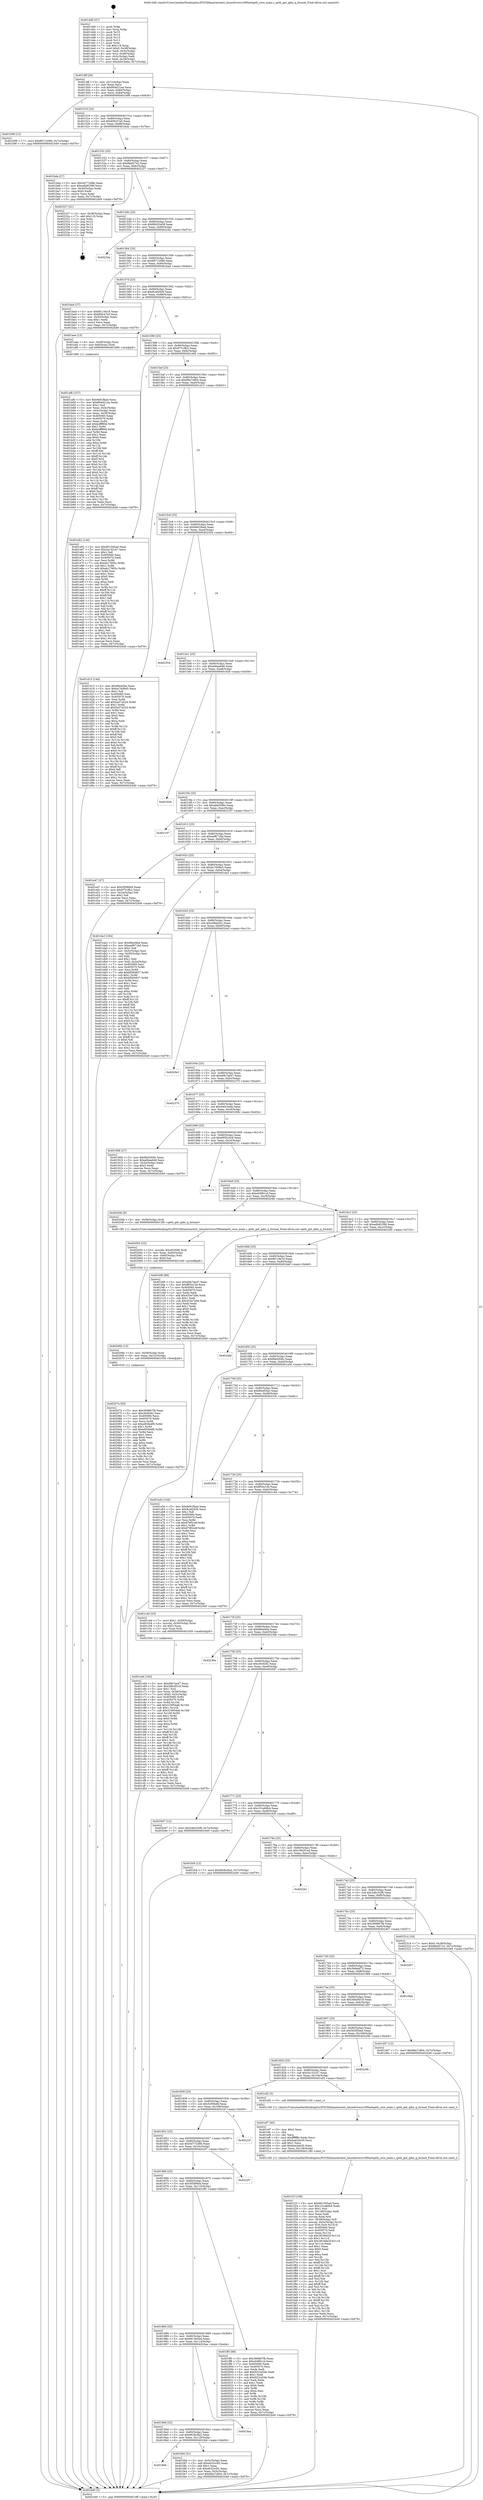 digraph "0x4014d0" {
  label = "0x4014d0 (/mnt/c/Users/mathe/Desktop/tcc/POCII/binaries/extr_linuxdriverss390netqeth_core_main.c_qeth_get_qdio_q_format_Final-ollvm.out::main(0))"
  labelloc = "t"
  node[shape=record]

  Entry [label="",width=0.3,height=0.3,shape=circle,fillcolor=black,style=filled]
  "0x4014ff" [label="{
     0x4014ff [26]\l
     | [instrs]\l
     &nbsp;&nbsp;0x4014ff \<+3\>: mov -0x7c(%rbp),%eax\l
     &nbsp;&nbsp;0x401502 \<+2\>: mov %eax,%ecx\l
     &nbsp;&nbsp;0x401504 \<+6\>: sub $0x804d21ea,%ecx\l
     &nbsp;&nbsp;0x40150a \<+3\>: mov %eax,-0x80(%rbp)\l
     &nbsp;&nbsp;0x40150d \<+6\>: mov %ecx,-0x84(%rbp)\l
     &nbsp;&nbsp;0x401513 \<+6\>: je 0000000000401b98 \<main+0x6c8\>\l
  }"]
  "0x401b98" [label="{
     0x401b98 [12]\l
     | [instrs]\l
     &nbsp;&nbsp;0x401b98 \<+7\>: movl $0x89712066,-0x7c(%rbp)\l
     &nbsp;&nbsp;0x401b9f \<+5\>: jmp 0000000000402449 \<main+0xf79\>\l
  }"]
  "0x401519" [label="{
     0x401519 [25]\l
     | [instrs]\l
     &nbsp;&nbsp;0x401519 \<+5\>: jmp 000000000040151e \<main+0x4e\>\l
     &nbsp;&nbsp;0x40151e \<+3\>: mov -0x80(%rbp),%eax\l
     &nbsp;&nbsp;0x401521 \<+5\>: sub $0x85fc47a5,%eax\l
     &nbsp;&nbsp;0x401526 \<+6\>: mov %eax,-0x88(%rbp)\l
     &nbsp;&nbsp;0x40152c \<+6\>: je 0000000000401bda \<main+0x70a\>\l
  }"]
  Exit [label="",width=0.3,height=0.3,shape=circle,fillcolor=black,style=filled,peripheries=2]
  "0x401bda" [label="{
     0x401bda [27]\l
     | [instrs]\l
     &nbsp;&nbsp;0x401bda \<+5\>: mov $0x5d772d9b,%eax\l
     &nbsp;&nbsp;0x401bdf \<+5\>: mov $0xedb82399,%ecx\l
     &nbsp;&nbsp;0x401be4 \<+3\>: mov -0x30(%rbp),%edx\l
     &nbsp;&nbsp;0x401be7 \<+3\>: cmp $0x0,%edx\l
     &nbsp;&nbsp;0x401bea \<+3\>: cmove %ecx,%eax\l
     &nbsp;&nbsp;0x401bed \<+3\>: mov %eax,-0x7c(%rbp)\l
     &nbsp;&nbsp;0x401bf0 \<+5\>: jmp 0000000000402449 \<main+0xf79\>\l
  }"]
  "0x401532" [label="{
     0x401532 [25]\l
     | [instrs]\l
     &nbsp;&nbsp;0x401532 \<+5\>: jmp 0000000000401537 \<main+0x67\>\l
     &nbsp;&nbsp;0x401537 \<+3\>: mov -0x80(%rbp),%eax\l
     &nbsp;&nbsp;0x40153a \<+5\>: sub $0x86ef27e2,%eax\l
     &nbsp;&nbsp;0x40153f \<+6\>: mov %eax,-0x8c(%rbp)\l
     &nbsp;&nbsp;0x401545 \<+6\>: je 0000000000402327 \<main+0xe57\>\l
  }"]
  "0x40207a" [label="{
     0x40207a [93]\l
     | [instrs]\l
     &nbsp;&nbsp;0x40207a \<+5\>: mov $0x369867fb,%eax\l
     &nbsp;&nbsp;0x40207f \<+5\>: mov $0xc9c9282,%esi\l
     &nbsp;&nbsp;0x402084 \<+7\>: mov 0x405060,%ecx\l
     &nbsp;&nbsp;0x40208b \<+7\>: mov 0x405070,%edx\l
     &nbsp;&nbsp;0x402092 \<+3\>: mov %ecx,%r8d\l
     &nbsp;&nbsp;0x402095 \<+7\>: sub $0xe859edf0,%r8d\l
     &nbsp;&nbsp;0x40209c \<+4\>: sub $0x1,%r8d\l
     &nbsp;&nbsp;0x4020a0 \<+7\>: add $0xe859edf0,%r8d\l
     &nbsp;&nbsp;0x4020a7 \<+4\>: imul %r8d,%ecx\l
     &nbsp;&nbsp;0x4020ab \<+3\>: and $0x1,%ecx\l
     &nbsp;&nbsp;0x4020ae \<+3\>: cmp $0x0,%ecx\l
     &nbsp;&nbsp;0x4020b1 \<+4\>: sete %r9b\l
     &nbsp;&nbsp;0x4020b5 \<+3\>: cmp $0xa,%edx\l
     &nbsp;&nbsp;0x4020b8 \<+4\>: setl %r10b\l
     &nbsp;&nbsp;0x4020bc \<+3\>: mov %r9b,%r11b\l
     &nbsp;&nbsp;0x4020bf \<+3\>: and %r10b,%r11b\l
     &nbsp;&nbsp;0x4020c2 \<+3\>: xor %r10b,%r9b\l
     &nbsp;&nbsp;0x4020c5 \<+3\>: or %r9b,%r11b\l
     &nbsp;&nbsp;0x4020c8 \<+4\>: test $0x1,%r11b\l
     &nbsp;&nbsp;0x4020cc \<+3\>: cmovne %esi,%eax\l
     &nbsp;&nbsp;0x4020cf \<+3\>: mov %eax,-0x7c(%rbp)\l
     &nbsp;&nbsp;0x4020d2 \<+5\>: jmp 0000000000402449 \<main+0xf79\>\l
  }"]
  "0x402327" [label="{
     0x402327 [21]\l
     | [instrs]\l
     &nbsp;&nbsp;0x402327 \<+3\>: mov -0x38(%rbp),%eax\l
     &nbsp;&nbsp;0x40232a \<+7\>: add $0x118,%rsp\l
     &nbsp;&nbsp;0x402331 \<+1\>: pop %rbx\l
     &nbsp;&nbsp;0x402332 \<+2\>: pop %r12\l
     &nbsp;&nbsp;0x402334 \<+2\>: pop %r13\l
     &nbsp;&nbsp;0x402336 \<+2\>: pop %r14\l
     &nbsp;&nbsp;0x402338 \<+2\>: pop %r15\l
     &nbsp;&nbsp;0x40233a \<+1\>: pop %rbp\l
     &nbsp;&nbsp;0x40233b \<+1\>: ret\l
  }"]
  "0x40154b" [label="{
     0x40154b [25]\l
     | [instrs]\l
     &nbsp;&nbsp;0x40154b \<+5\>: jmp 0000000000401550 \<main+0x80\>\l
     &nbsp;&nbsp;0x401550 \<+3\>: mov -0x80(%rbp),%eax\l
     &nbsp;&nbsp;0x401553 \<+5\>: sub $0x88452e08,%eax\l
     &nbsp;&nbsp;0x401558 \<+6\>: mov %eax,-0x90(%rbp)\l
     &nbsp;&nbsp;0x40155e \<+6\>: je 000000000040224a \<main+0xd7a\>\l
  }"]
  "0x40206b" [label="{
     0x40206b [15]\l
     | [instrs]\l
     &nbsp;&nbsp;0x40206b \<+4\>: mov -0x58(%rbp),%rdi\l
     &nbsp;&nbsp;0x40206f \<+6\>: mov %eax,-0x12c(%rbp)\l
     &nbsp;&nbsp;0x402075 \<+5\>: call 0000000000401030 \<free@plt\>\l
     | [calls]\l
     &nbsp;&nbsp;0x401030 \{1\} (unknown)\l
  }"]
  "0x40224a" [label="{
     0x40224a\l
  }", style=dashed]
  "0x401564" [label="{
     0x401564 [25]\l
     | [instrs]\l
     &nbsp;&nbsp;0x401564 \<+5\>: jmp 0000000000401569 \<main+0x99\>\l
     &nbsp;&nbsp;0x401569 \<+3\>: mov -0x80(%rbp),%eax\l
     &nbsp;&nbsp;0x40156c \<+5\>: sub $0x89712066,%eax\l
     &nbsp;&nbsp;0x401571 \<+6\>: mov %eax,-0x94(%rbp)\l
     &nbsp;&nbsp;0x401577 \<+6\>: je 0000000000401ba4 \<main+0x6d4\>\l
  }"]
  "0x402054" [label="{
     0x402054 [23]\l
     | [instrs]\l
     &nbsp;&nbsp;0x402054 \<+10\>: movabs $0x4030d6,%rdi\l
     &nbsp;&nbsp;0x40205e \<+3\>: mov %eax,-0x60(%rbp)\l
     &nbsp;&nbsp;0x402061 \<+3\>: mov -0x60(%rbp),%esi\l
     &nbsp;&nbsp;0x402064 \<+2\>: mov $0x0,%al\l
     &nbsp;&nbsp;0x402066 \<+5\>: call 0000000000401040 \<printf@plt\>\l
     | [calls]\l
     &nbsp;&nbsp;0x401040 \{1\} (unknown)\l
  }"]
  "0x401ba4" [label="{
     0x401ba4 [27]\l
     | [instrs]\l
     &nbsp;&nbsp;0x401ba4 \<+5\>: mov $0xf6119e16,%eax\l
     &nbsp;&nbsp;0x401ba9 \<+5\>: mov $0x85fc47a5,%ecx\l
     &nbsp;&nbsp;0x401bae \<+3\>: mov -0x30(%rbp),%edx\l
     &nbsp;&nbsp;0x401bb1 \<+3\>: cmp $0x1,%edx\l
     &nbsp;&nbsp;0x401bb4 \<+3\>: cmovl %ecx,%eax\l
     &nbsp;&nbsp;0x401bb7 \<+3\>: mov %eax,-0x7c(%rbp)\l
     &nbsp;&nbsp;0x401bba \<+5\>: jmp 0000000000402449 \<main+0xf79\>\l
  }"]
  "0x40157d" [label="{
     0x40157d [25]\l
     | [instrs]\l
     &nbsp;&nbsp;0x40157d \<+5\>: jmp 0000000000401582 \<main+0xb2\>\l
     &nbsp;&nbsp;0x401582 \<+3\>: mov -0x80(%rbp),%eax\l
     &nbsp;&nbsp;0x401585 \<+5\>: sub $0x8caf2926,%eax\l
     &nbsp;&nbsp;0x40158a \<+6\>: mov %eax,-0x98(%rbp)\l
     &nbsp;&nbsp;0x401590 \<+6\>: je 0000000000401aee \<main+0x61e\>\l
  }"]
  "0x4018b6" [label="{
     0x4018b6\l
  }", style=dashed]
  "0x401aee" [label="{
     0x401aee [13]\l
     | [instrs]\l
     &nbsp;&nbsp;0x401aee \<+4\>: mov -0x48(%rbp),%rax\l
     &nbsp;&nbsp;0x401af2 \<+4\>: mov 0x8(%rax),%rdi\l
     &nbsp;&nbsp;0x401af6 \<+5\>: call 0000000000401060 \<atoi@plt\>\l
     | [calls]\l
     &nbsp;&nbsp;0x401060 \{1\} (unknown)\l
  }"]
  "0x401596" [label="{
     0x401596 [25]\l
     | [instrs]\l
     &nbsp;&nbsp;0x401596 \<+5\>: jmp 000000000040159b \<main+0xcb\>\l
     &nbsp;&nbsp;0x40159b \<+3\>: mov -0x80(%rbp),%eax\l
     &nbsp;&nbsp;0x40159e \<+5\>: sub $0x9751ffc2,%eax\l
     &nbsp;&nbsp;0x4015a3 \<+6\>: mov %eax,-0x9c(%rbp)\l
     &nbsp;&nbsp;0x4015a9 \<+6\>: je 0000000000401e62 \<main+0x992\>\l
  }"]
  "0x401fd4" [label="{
     0x401fd4 [31]\l
     | [instrs]\l
     &nbsp;&nbsp;0x401fd4 \<+3\>: mov -0x5c(%rbp),%eax\l
     &nbsp;&nbsp;0x401fd7 \<+5\>: add $0xe632cc92,%eax\l
     &nbsp;&nbsp;0x401fdc \<+3\>: add $0x1,%eax\l
     &nbsp;&nbsp;0x401fdf \<+5\>: sub $0xe632cc92,%eax\l
     &nbsp;&nbsp;0x401fe4 \<+3\>: mov %eax,-0x5c(%rbp)\l
     &nbsp;&nbsp;0x401fe7 \<+7\>: movl $0x98a7c804,-0x7c(%rbp)\l
     &nbsp;&nbsp;0x401fee \<+5\>: jmp 0000000000402449 \<main+0xf79\>\l
  }"]
  "0x401e62" [label="{
     0x401e62 [144]\l
     | [instrs]\l
     &nbsp;&nbsp;0x401e62 \<+5\>: mov $0x6615b5ad,%eax\l
     &nbsp;&nbsp;0x401e67 \<+5\>: mov $0x5a152c47,%ecx\l
     &nbsp;&nbsp;0x401e6c \<+2\>: mov $0x1,%dl\l
     &nbsp;&nbsp;0x401e6e \<+7\>: mov 0x405060,%esi\l
     &nbsp;&nbsp;0x401e75 \<+7\>: mov 0x405070,%edi\l
     &nbsp;&nbsp;0x401e7c \<+3\>: mov %esi,%r8d\l
     &nbsp;&nbsp;0x401e7f \<+7\>: sub $0xeb17805c,%r8d\l
     &nbsp;&nbsp;0x401e86 \<+4\>: sub $0x1,%r8d\l
     &nbsp;&nbsp;0x401e8a \<+7\>: add $0xeb17805c,%r8d\l
     &nbsp;&nbsp;0x401e91 \<+4\>: imul %r8d,%esi\l
     &nbsp;&nbsp;0x401e95 \<+3\>: and $0x1,%esi\l
     &nbsp;&nbsp;0x401e98 \<+3\>: cmp $0x0,%esi\l
     &nbsp;&nbsp;0x401e9b \<+4\>: sete %r9b\l
     &nbsp;&nbsp;0x401e9f \<+3\>: cmp $0xa,%edi\l
     &nbsp;&nbsp;0x401ea2 \<+4\>: setl %r10b\l
     &nbsp;&nbsp;0x401ea6 \<+3\>: mov %r9b,%r11b\l
     &nbsp;&nbsp;0x401ea9 \<+4\>: xor $0xff,%r11b\l
     &nbsp;&nbsp;0x401ead \<+3\>: mov %r10b,%bl\l
     &nbsp;&nbsp;0x401eb0 \<+3\>: xor $0xff,%bl\l
     &nbsp;&nbsp;0x401eb3 \<+3\>: xor $0x1,%dl\l
     &nbsp;&nbsp;0x401eb6 \<+3\>: mov %r11b,%r14b\l
     &nbsp;&nbsp;0x401eb9 \<+4\>: and $0xff,%r14b\l
     &nbsp;&nbsp;0x401ebd \<+3\>: and %dl,%r9b\l
     &nbsp;&nbsp;0x401ec0 \<+3\>: mov %bl,%r15b\l
     &nbsp;&nbsp;0x401ec3 \<+4\>: and $0xff,%r15b\l
     &nbsp;&nbsp;0x401ec7 \<+3\>: and %dl,%r10b\l
     &nbsp;&nbsp;0x401eca \<+3\>: or %r9b,%r14b\l
     &nbsp;&nbsp;0x401ecd \<+3\>: or %r10b,%r15b\l
     &nbsp;&nbsp;0x401ed0 \<+3\>: xor %r15b,%r14b\l
     &nbsp;&nbsp;0x401ed3 \<+3\>: or %bl,%r11b\l
     &nbsp;&nbsp;0x401ed6 \<+4\>: xor $0xff,%r11b\l
     &nbsp;&nbsp;0x401eda \<+3\>: or $0x1,%dl\l
     &nbsp;&nbsp;0x401edd \<+3\>: and %dl,%r11b\l
     &nbsp;&nbsp;0x401ee0 \<+3\>: or %r11b,%r14b\l
     &nbsp;&nbsp;0x401ee3 \<+4\>: test $0x1,%r14b\l
     &nbsp;&nbsp;0x401ee7 \<+3\>: cmovne %ecx,%eax\l
     &nbsp;&nbsp;0x401eea \<+3\>: mov %eax,-0x7c(%rbp)\l
     &nbsp;&nbsp;0x401eed \<+5\>: jmp 0000000000402449 \<main+0xf79\>\l
  }"]
  "0x4015af" [label="{
     0x4015af [25]\l
     | [instrs]\l
     &nbsp;&nbsp;0x4015af \<+5\>: jmp 00000000004015b4 \<main+0xe4\>\l
     &nbsp;&nbsp;0x4015b4 \<+3\>: mov -0x80(%rbp),%eax\l
     &nbsp;&nbsp;0x4015b7 \<+5\>: sub $0x98a7c804,%eax\l
     &nbsp;&nbsp;0x4015bc \<+6\>: mov %eax,-0xa0(%rbp)\l
     &nbsp;&nbsp;0x4015c2 \<+6\>: je 0000000000401d13 \<main+0x843\>\l
  }"]
  "0x40189d" [label="{
     0x40189d [25]\l
     | [instrs]\l
     &nbsp;&nbsp;0x40189d \<+5\>: jmp 00000000004018a2 \<main+0x3d2\>\l
     &nbsp;&nbsp;0x4018a2 \<+3\>: mov -0x80(%rbp),%eax\l
     &nbsp;&nbsp;0x4018a5 \<+5\>: sub $0x663bc8a2,%eax\l
     &nbsp;&nbsp;0x4018aa \<+6\>: mov %eax,-0x118(%rbp)\l
     &nbsp;&nbsp;0x4018b0 \<+6\>: je 0000000000401fd4 \<main+0xb04\>\l
  }"]
  "0x401d13" [label="{
     0x401d13 [144]\l
     | [instrs]\l
     &nbsp;&nbsp;0x401d13 \<+5\>: mov $0x96ed4ba,%eax\l
     &nbsp;&nbsp;0x401d18 \<+5\>: mov $0xbc7608e5,%ecx\l
     &nbsp;&nbsp;0x401d1d \<+2\>: mov $0x1,%dl\l
     &nbsp;&nbsp;0x401d1f \<+7\>: mov 0x405060,%esi\l
     &nbsp;&nbsp;0x401d26 \<+7\>: mov 0x405070,%edi\l
     &nbsp;&nbsp;0x401d2d \<+3\>: mov %esi,%r8d\l
     &nbsp;&nbsp;0x401d30 \<+7\>: add $0x5a57a524,%r8d\l
     &nbsp;&nbsp;0x401d37 \<+4\>: sub $0x1,%r8d\l
     &nbsp;&nbsp;0x401d3b \<+7\>: sub $0x5a57a524,%r8d\l
     &nbsp;&nbsp;0x401d42 \<+4\>: imul %r8d,%esi\l
     &nbsp;&nbsp;0x401d46 \<+3\>: and $0x1,%esi\l
     &nbsp;&nbsp;0x401d49 \<+3\>: cmp $0x0,%esi\l
     &nbsp;&nbsp;0x401d4c \<+4\>: sete %r9b\l
     &nbsp;&nbsp;0x401d50 \<+3\>: cmp $0xa,%edi\l
     &nbsp;&nbsp;0x401d53 \<+4\>: setl %r10b\l
     &nbsp;&nbsp;0x401d57 \<+3\>: mov %r9b,%r11b\l
     &nbsp;&nbsp;0x401d5a \<+4\>: xor $0xff,%r11b\l
     &nbsp;&nbsp;0x401d5e \<+3\>: mov %r10b,%bl\l
     &nbsp;&nbsp;0x401d61 \<+3\>: xor $0xff,%bl\l
     &nbsp;&nbsp;0x401d64 \<+3\>: xor $0x0,%dl\l
     &nbsp;&nbsp;0x401d67 \<+3\>: mov %r11b,%r14b\l
     &nbsp;&nbsp;0x401d6a \<+4\>: and $0x0,%r14b\l
     &nbsp;&nbsp;0x401d6e \<+3\>: and %dl,%r9b\l
     &nbsp;&nbsp;0x401d71 \<+3\>: mov %bl,%r15b\l
     &nbsp;&nbsp;0x401d74 \<+4\>: and $0x0,%r15b\l
     &nbsp;&nbsp;0x401d78 \<+3\>: and %dl,%r10b\l
     &nbsp;&nbsp;0x401d7b \<+3\>: or %r9b,%r14b\l
     &nbsp;&nbsp;0x401d7e \<+3\>: or %r10b,%r15b\l
     &nbsp;&nbsp;0x401d81 \<+3\>: xor %r15b,%r14b\l
     &nbsp;&nbsp;0x401d84 \<+3\>: or %bl,%r11b\l
     &nbsp;&nbsp;0x401d87 \<+4\>: xor $0xff,%r11b\l
     &nbsp;&nbsp;0x401d8b \<+3\>: or $0x0,%dl\l
     &nbsp;&nbsp;0x401d8e \<+3\>: and %dl,%r11b\l
     &nbsp;&nbsp;0x401d91 \<+3\>: or %r11b,%r14b\l
     &nbsp;&nbsp;0x401d94 \<+4\>: test $0x1,%r14b\l
     &nbsp;&nbsp;0x401d98 \<+3\>: cmovne %ecx,%eax\l
     &nbsp;&nbsp;0x401d9b \<+3\>: mov %eax,-0x7c(%rbp)\l
     &nbsp;&nbsp;0x401d9e \<+5\>: jmp 0000000000402449 \<main+0xf79\>\l
  }"]
  "0x4015c8" [label="{
     0x4015c8 [25]\l
     | [instrs]\l
     &nbsp;&nbsp;0x4015c8 \<+5\>: jmp 00000000004015cd \<main+0xfd\>\l
     &nbsp;&nbsp;0x4015cd \<+3\>: mov -0x80(%rbp),%eax\l
     &nbsp;&nbsp;0x4015d0 \<+5\>: sub $0x9e91fbad,%eax\l
     &nbsp;&nbsp;0x4015d5 \<+6\>: mov %eax,-0xa4(%rbp)\l
     &nbsp;&nbsp;0x4015db \<+6\>: je 0000000000402354 \<main+0xe84\>\l
  }"]
  "0x4023aa" [label="{
     0x4023aa\l
  }", style=dashed]
  "0x402354" [label="{
     0x402354\l
  }", style=dashed]
  "0x4015e1" [label="{
     0x4015e1 [25]\l
     | [instrs]\l
     &nbsp;&nbsp;0x4015e1 \<+5\>: jmp 00000000004015e6 \<main+0x116\>\l
     &nbsp;&nbsp;0x4015e6 \<+3\>: mov -0x80(%rbp),%eax\l
     &nbsp;&nbsp;0x4015e9 \<+5\>: sub $0xa06aa646,%eax\l
     &nbsp;&nbsp;0x4015ee \<+6\>: mov %eax,-0xa8(%rbp)\l
     &nbsp;&nbsp;0x4015f4 \<+6\>: je 0000000000401926 \<main+0x456\>\l
  }"]
  "0x401884" [label="{
     0x401884 [25]\l
     | [instrs]\l
     &nbsp;&nbsp;0x401884 \<+5\>: jmp 0000000000401889 \<main+0x3b9\>\l
     &nbsp;&nbsp;0x401889 \<+3\>: mov -0x80(%rbp),%eax\l
     &nbsp;&nbsp;0x40188c \<+5\>: sub $0x6615b5ad,%eax\l
     &nbsp;&nbsp;0x401891 \<+6\>: mov %eax,-0x114(%rbp)\l
     &nbsp;&nbsp;0x401897 \<+6\>: je 00000000004023aa \<main+0xeda\>\l
  }"]
  "0x401926" [label="{
     0x401926\l
  }", style=dashed]
  "0x4015fa" [label="{
     0x4015fa [25]\l
     | [instrs]\l
     &nbsp;&nbsp;0x4015fa \<+5\>: jmp 00000000004015ff \<main+0x12f\>\l
     &nbsp;&nbsp;0x4015ff \<+3\>: mov -0x80(%rbp),%eax\l
     &nbsp;&nbsp;0x401602 \<+5\>: sub $0xabb55fbe,%eax\l
     &nbsp;&nbsp;0x401607 \<+6\>: mov %eax,-0xac(%rbp)\l
     &nbsp;&nbsp;0x40160d \<+6\>: je 0000000000402197 \<main+0xcc7\>\l
  }"]
  "0x401ff3" [label="{
     0x401ff3 [88]\l
     | [instrs]\l
     &nbsp;&nbsp;0x401ff3 \<+5\>: mov $0x369867fb,%eax\l
     &nbsp;&nbsp;0x401ff8 \<+5\>: mov $0xe04f81cd,%ecx\l
     &nbsp;&nbsp;0x401ffd \<+7\>: mov 0x405060,%edx\l
     &nbsp;&nbsp;0x402004 \<+7\>: mov 0x405070,%esi\l
     &nbsp;&nbsp;0x40200b \<+2\>: mov %edx,%edi\l
     &nbsp;&nbsp;0x40200d \<+6\>: add $0x9222a54b,%edi\l
     &nbsp;&nbsp;0x402013 \<+3\>: sub $0x1,%edi\l
     &nbsp;&nbsp;0x402016 \<+6\>: sub $0x9222a54b,%edi\l
     &nbsp;&nbsp;0x40201c \<+3\>: imul %edi,%edx\l
     &nbsp;&nbsp;0x40201f \<+3\>: and $0x1,%edx\l
     &nbsp;&nbsp;0x402022 \<+3\>: cmp $0x0,%edx\l
     &nbsp;&nbsp;0x402025 \<+4\>: sete %r8b\l
     &nbsp;&nbsp;0x402029 \<+3\>: cmp $0xa,%esi\l
     &nbsp;&nbsp;0x40202c \<+4\>: setl %r9b\l
     &nbsp;&nbsp;0x402030 \<+3\>: mov %r8b,%r10b\l
     &nbsp;&nbsp;0x402033 \<+3\>: and %r9b,%r10b\l
     &nbsp;&nbsp;0x402036 \<+3\>: xor %r9b,%r8b\l
     &nbsp;&nbsp;0x402039 \<+3\>: or %r8b,%r10b\l
     &nbsp;&nbsp;0x40203c \<+4\>: test $0x1,%r10b\l
     &nbsp;&nbsp;0x402040 \<+3\>: cmovne %ecx,%eax\l
     &nbsp;&nbsp;0x402043 \<+3\>: mov %eax,-0x7c(%rbp)\l
     &nbsp;&nbsp;0x402046 \<+5\>: jmp 0000000000402449 \<main+0xf79\>\l
  }"]
  "0x402197" [label="{
     0x402197\l
  }", style=dashed]
  "0x401613" [label="{
     0x401613 [25]\l
     | [instrs]\l
     &nbsp;&nbsp;0x401613 \<+5\>: jmp 0000000000401618 \<main+0x148\>\l
     &nbsp;&nbsp;0x401618 \<+3\>: mov -0x80(%rbp),%eax\l
     &nbsp;&nbsp;0x40161b \<+5\>: sub $0xaef871bd,%eax\l
     &nbsp;&nbsp;0x401620 \<+6\>: mov %eax,-0xb0(%rbp)\l
     &nbsp;&nbsp;0x401626 \<+6\>: je 0000000000401e47 \<main+0x977\>\l
  }"]
  "0x40186b" [label="{
     0x40186b [25]\l
     | [instrs]\l
     &nbsp;&nbsp;0x40186b \<+5\>: jmp 0000000000401870 \<main+0x3a0\>\l
     &nbsp;&nbsp;0x401870 \<+3\>: mov -0x80(%rbp),%eax\l
     &nbsp;&nbsp;0x401873 \<+5\>: sub $0x5f5f99d4,%eax\l
     &nbsp;&nbsp;0x401878 \<+6\>: mov %eax,-0x110(%rbp)\l
     &nbsp;&nbsp;0x40187e \<+6\>: je 0000000000401ff3 \<main+0xb23\>\l
  }"]
  "0x401e47" [label="{
     0x401e47 [27]\l
     | [instrs]\l
     &nbsp;&nbsp;0x401e47 \<+5\>: mov $0x5f5f99d4,%eax\l
     &nbsp;&nbsp;0x401e4c \<+5\>: mov $0x9751ffc2,%ecx\l
     &nbsp;&nbsp;0x401e51 \<+3\>: mov -0x2a(%rbp),%dl\l
     &nbsp;&nbsp;0x401e54 \<+3\>: test $0x1,%dl\l
     &nbsp;&nbsp;0x401e57 \<+3\>: cmovne %ecx,%eax\l
     &nbsp;&nbsp;0x401e5a \<+3\>: mov %eax,-0x7c(%rbp)\l
     &nbsp;&nbsp;0x401e5d \<+5\>: jmp 0000000000402449 \<main+0xf79\>\l
  }"]
  "0x40162c" [label="{
     0x40162c [25]\l
     | [instrs]\l
     &nbsp;&nbsp;0x40162c \<+5\>: jmp 0000000000401631 \<main+0x161\>\l
     &nbsp;&nbsp;0x401631 \<+3\>: mov -0x80(%rbp),%eax\l
     &nbsp;&nbsp;0x401634 \<+5\>: sub $0xbc7608e5,%eax\l
     &nbsp;&nbsp;0x401639 \<+6\>: mov %eax,-0xb4(%rbp)\l
     &nbsp;&nbsp;0x40163f \<+6\>: je 0000000000401da3 \<main+0x8d3\>\l
  }"]
  "0x4022f7" [label="{
     0x4022f7\l
  }", style=dashed]
  "0x401da3" [label="{
     0x401da3 [164]\l
     | [instrs]\l
     &nbsp;&nbsp;0x401da3 \<+5\>: mov $0x96ed4ba,%eax\l
     &nbsp;&nbsp;0x401da8 \<+5\>: mov $0xaef871bd,%ecx\l
     &nbsp;&nbsp;0x401dad \<+2\>: mov $0x1,%dl\l
     &nbsp;&nbsp;0x401daf \<+3\>: mov -0x5c(%rbp),%esi\l
     &nbsp;&nbsp;0x401db2 \<+3\>: cmp -0x50(%rbp),%esi\l
     &nbsp;&nbsp;0x401db5 \<+4\>: setl %dil\l
     &nbsp;&nbsp;0x401db9 \<+4\>: and $0x1,%dil\l
     &nbsp;&nbsp;0x401dbd \<+4\>: mov %dil,-0x2a(%rbp)\l
     &nbsp;&nbsp;0x401dc1 \<+7\>: mov 0x405060,%esi\l
     &nbsp;&nbsp;0x401dc8 \<+8\>: mov 0x405070,%r8d\l
     &nbsp;&nbsp;0x401dd0 \<+3\>: mov %esi,%r9d\l
     &nbsp;&nbsp;0x401dd3 \<+7\>: add $0xbf564837,%r9d\l
     &nbsp;&nbsp;0x401dda \<+4\>: sub $0x1,%r9d\l
     &nbsp;&nbsp;0x401dde \<+7\>: sub $0xbf564837,%r9d\l
     &nbsp;&nbsp;0x401de5 \<+4\>: imul %r9d,%esi\l
     &nbsp;&nbsp;0x401de9 \<+3\>: and $0x1,%esi\l
     &nbsp;&nbsp;0x401dec \<+3\>: cmp $0x0,%esi\l
     &nbsp;&nbsp;0x401def \<+4\>: sete %dil\l
     &nbsp;&nbsp;0x401df3 \<+4\>: cmp $0xa,%r8d\l
     &nbsp;&nbsp;0x401df7 \<+4\>: setl %r10b\l
     &nbsp;&nbsp;0x401dfb \<+3\>: mov %dil,%r11b\l
     &nbsp;&nbsp;0x401dfe \<+4\>: xor $0xff,%r11b\l
     &nbsp;&nbsp;0x401e02 \<+3\>: mov %r10b,%bl\l
     &nbsp;&nbsp;0x401e05 \<+3\>: xor $0xff,%bl\l
     &nbsp;&nbsp;0x401e08 \<+3\>: xor $0x0,%dl\l
     &nbsp;&nbsp;0x401e0b \<+3\>: mov %r11b,%r14b\l
     &nbsp;&nbsp;0x401e0e \<+4\>: and $0x0,%r14b\l
     &nbsp;&nbsp;0x401e12 \<+3\>: and %dl,%dil\l
     &nbsp;&nbsp;0x401e15 \<+3\>: mov %bl,%r15b\l
     &nbsp;&nbsp;0x401e18 \<+4\>: and $0x0,%r15b\l
     &nbsp;&nbsp;0x401e1c \<+3\>: and %dl,%r10b\l
     &nbsp;&nbsp;0x401e1f \<+3\>: or %dil,%r14b\l
     &nbsp;&nbsp;0x401e22 \<+3\>: or %r10b,%r15b\l
     &nbsp;&nbsp;0x401e25 \<+3\>: xor %r15b,%r14b\l
     &nbsp;&nbsp;0x401e28 \<+3\>: or %bl,%r11b\l
     &nbsp;&nbsp;0x401e2b \<+4\>: xor $0xff,%r11b\l
     &nbsp;&nbsp;0x401e2f \<+3\>: or $0x0,%dl\l
     &nbsp;&nbsp;0x401e32 \<+3\>: and %dl,%r11b\l
     &nbsp;&nbsp;0x401e35 \<+3\>: or %r11b,%r14b\l
     &nbsp;&nbsp;0x401e38 \<+4\>: test $0x1,%r14b\l
     &nbsp;&nbsp;0x401e3c \<+3\>: cmovne %ecx,%eax\l
     &nbsp;&nbsp;0x401e3f \<+3\>: mov %eax,-0x7c(%rbp)\l
     &nbsp;&nbsp;0x401e42 \<+5\>: jmp 0000000000402449 \<main+0xf79\>\l
  }"]
  "0x401645" [label="{
     0x401645 [25]\l
     | [instrs]\l
     &nbsp;&nbsp;0x401645 \<+5\>: jmp 000000000040164a \<main+0x17a\>\l
     &nbsp;&nbsp;0x40164a \<+3\>: mov -0x80(%rbp),%eax\l
     &nbsp;&nbsp;0x40164d \<+5\>: sub $0xc08ee5cc,%eax\l
     &nbsp;&nbsp;0x401652 \<+6\>: mov %eax,-0xb8(%rbp)\l
     &nbsp;&nbsp;0x401658 \<+6\>: je 00000000004020e3 \<main+0xc13\>\l
  }"]
  "0x401852" [label="{
     0x401852 [25]\l
     | [instrs]\l
     &nbsp;&nbsp;0x401852 \<+5\>: jmp 0000000000401857 \<main+0x387\>\l
     &nbsp;&nbsp;0x401857 \<+3\>: mov -0x80(%rbp),%eax\l
     &nbsp;&nbsp;0x40185a \<+5\>: sub $0x5d772d9b,%eax\l
     &nbsp;&nbsp;0x40185f \<+6\>: mov %eax,-0x10c(%rbp)\l
     &nbsp;&nbsp;0x401865 \<+6\>: je 00000000004022f7 \<main+0xe27\>\l
  }"]
  "0x4020e3" [label="{
     0x4020e3\l
  }", style=dashed]
  "0x40165e" [label="{
     0x40165e [25]\l
     | [instrs]\l
     &nbsp;&nbsp;0x40165e \<+5\>: jmp 0000000000401663 \<main+0x193\>\l
     &nbsp;&nbsp;0x401663 \<+3\>: mov -0x80(%rbp),%eax\l
     &nbsp;&nbsp;0x401666 \<+5\>: sub $0xd0b7ae47,%eax\l
     &nbsp;&nbsp;0x40166b \<+6\>: mov %eax,-0xbc(%rbp)\l
     &nbsp;&nbsp;0x401671 \<+6\>: je 0000000000402370 \<main+0xea0\>\l
  }"]
  "0x40222f" [label="{
     0x40222f\l
  }", style=dashed]
  "0x402370" [label="{
     0x402370\l
  }", style=dashed]
  "0x401677" [label="{
     0x401677 [25]\l
     | [instrs]\l
     &nbsp;&nbsp;0x401677 \<+5\>: jmp 000000000040167c \<main+0x1ac\>\l
     &nbsp;&nbsp;0x40167c \<+3\>: mov -0x80(%rbp),%eax\l
     &nbsp;&nbsp;0x40167f \<+5\>: sub $0xd40c3eda,%eax\l
     &nbsp;&nbsp;0x401684 \<+6\>: mov %eax,-0xc0(%rbp)\l
     &nbsp;&nbsp;0x40168a \<+6\>: je 000000000040190b \<main+0x43b\>\l
  }"]
  "0x401f1f" [label="{
     0x401f1f [169]\l
     | [instrs]\l
     &nbsp;&nbsp;0x401f1f \<+5\>: mov $0x6615b5ad,%ecx\l
     &nbsp;&nbsp;0x401f24 \<+5\>: mov $0x101a66b4,%edx\l
     &nbsp;&nbsp;0x401f29 \<+3\>: mov $0x1,%sil\l
     &nbsp;&nbsp;0x401f2c \<+6\>: mov -0x128(%rbp),%edi\l
     &nbsp;&nbsp;0x401f32 \<+3\>: imul %eax,%edi\l
     &nbsp;&nbsp;0x401f35 \<+3\>: movslq %edi,%r8\l
     &nbsp;&nbsp;0x401f38 \<+4\>: mov -0x58(%rbp),%r9\l
     &nbsp;&nbsp;0x401f3c \<+4\>: movslq -0x5c(%rbp),%r10\l
     &nbsp;&nbsp;0x401f40 \<+4\>: mov %r8,(%r9,%r10,8)\l
     &nbsp;&nbsp;0x401f44 \<+7\>: mov 0x405060,%eax\l
     &nbsp;&nbsp;0x401f4b \<+7\>: mov 0x405070,%edi\l
     &nbsp;&nbsp;0x401f52 \<+3\>: mov %eax,%r11d\l
     &nbsp;&nbsp;0x401f55 \<+7\>: sub $0x38166e2f,%r11d\l
     &nbsp;&nbsp;0x401f5c \<+4\>: sub $0x1,%r11d\l
     &nbsp;&nbsp;0x401f60 \<+7\>: add $0x38166e2f,%r11d\l
     &nbsp;&nbsp;0x401f67 \<+4\>: imul %r11d,%eax\l
     &nbsp;&nbsp;0x401f6b \<+3\>: and $0x1,%eax\l
     &nbsp;&nbsp;0x401f6e \<+3\>: cmp $0x0,%eax\l
     &nbsp;&nbsp;0x401f71 \<+3\>: sete %bl\l
     &nbsp;&nbsp;0x401f74 \<+3\>: cmp $0xa,%edi\l
     &nbsp;&nbsp;0x401f77 \<+4\>: setl %r14b\l
     &nbsp;&nbsp;0x401f7b \<+3\>: mov %bl,%r15b\l
     &nbsp;&nbsp;0x401f7e \<+4\>: xor $0xff,%r15b\l
     &nbsp;&nbsp;0x401f82 \<+3\>: mov %r14b,%r12b\l
     &nbsp;&nbsp;0x401f85 \<+4\>: xor $0xff,%r12b\l
     &nbsp;&nbsp;0x401f89 \<+4\>: xor $0x1,%sil\l
     &nbsp;&nbsp;0x401f8d \<+3\>: mov %r15b,%r13b\l
     &nbsp;&nbsp;0x401f90 \<+4\>: and $0xff,%r13b\l
     &nbsp;&nbsp;0x401f94 \<+3\>: and %sil,%bl\l
     &nbsp;&nbsp;0x401f97 \<+3\>: mov %r12b,%al\l
     &nbsp;&nbsp;0x401f9a \<+2\>: and $0xff,%al\l
     &nbsp;&nbsp;0x401f9c \<+3\>: and %sil,%r14b\l
     &nbsp;&nbsp;0x401f9f \<+3\>: or %bl,%r13b\l
     &nbsp;&nbsp;0x401fa2 \<+3\>: or %r14b,%al\l
     &nbsp;&nbsp;0x401fa5 \<+3\>: xor %al,%r13b\l
     &nbsp;&nbsp;0x401fa8 \<+3\>: or %r12b,%r15b\l
     &nbsp;&nbsp;0x401fab \<+4\>: xor $0xff,%r15b\l
     &nbsp;&nbsp;0x401faf \<+4\>: or $0x1,%sil\l
     &nbsp;&nbsp;0x401fb3 \<+3\>: and %sil,%r15b\l
     &nbsp;&nbsp;0x401fb6 \<+3\>: or %r15b,%r13b\l
     &nbsp;&nbsp;0x401fb9 \<+4\>: test $0x1,%r13b\l
     &nbsp;&nbsp;0x401fbd \<+3\>: cmovne %edx,%ecx\l
     &nbsp;&nbsp;0x401fc0 \<+3\>: mov %ecx,-0x7c(%rbp)\l
     &nbsp;&nbsp;0x401fc3 \<+5\>: jmp 0000000000402449 \<main+0xf79\>\l
  }"]
  "0x40190b" [label="{
     0x40190b [27]\l
     | [instrs]\l
     &nbsp;&nbsp;0x40190b \<+5\>: mov $0xf6e5d58c,%eax\l
     &nbsp;&nbsp;0x401910 \<+5\>: mov $0xa06aa646,%ecx\l
     &nbsp;&nbsp;0x401915 \<+3\>: mov -0x34(%rbp),%edx\l
     &nbsp;&nbsp;0x401918 \<+3\>: cmp $0x2,%edx\l
     &nbsp;&nbsp;0x40191b \<+3\>: cmovne %ecx,%eax\l
     &nbsp;&nbsp;0x40191e \<+3\>: mov %eax,-0x7c(%rbp)\l
     &nbsp;&nbsp;0x401921 \<+5\>: jmp 0000000000402449 \<main+0xf79\>\l
  }"]
  "0x401690" [label="{
     0x401690 [25]\l
     | [instrs]\l
     &nbsp;&nbsp;0x401690 \<+5\>: jmp 0000000000401695 \<main+0x1c5\>\l
     &nbsp;&nbsp;0x401695 \<+3\>: mov -0x80(%rbp),%eax\l
     &nbsp;&nbsp;0x401698 \<+5\>: sub $0xd955c4c6,%eax\l
     &nbsp;&nbsp;0x40169d \<+6\>: mov %eax,-0xc4(%rbp)\l
     &nbsp;&nbsp;0x4016a3 \<+6\>: je 0000000000402111 \<main+0xc41\>\l
  }"]
  "0x402449" [label="{
     0x402449 [5]\l
     | [instrs]\l
     &nbsp;&nbsp;0x402449 \<+5\>: jmp 00000000004014ff \<main+0x2f\>\l
  }"]
  "0x4014d0" [label="{
     0x4014d0 [47]\l
     | [instrs]\l
     &nbsp;&nbsp;0x4014d0 \<+1\>: push %rbp\l
     &nbsp;&nbsp;0x4014d1 \<+3\>: mov %rsp,%rbp\l
     &nbsp;&nbsp;0x4014d4 \<+2\>: push %r15\l
     &nbsp;&nbsp;0x4014d6 \<+2\>: push %r14\l
     &nbsp;&nbsp;0x4014d8 \<+2\>: push %r13\l
     &nbsp;&nbsp;0x4014da \<+2\>: push %r12\l
     &nbsp;&nbsp;0x4014dc \<+1\>: push %rbx\l
     &nbsp;&nbsp;0x4014dd \<+7\>: sub $0x118,%rsp\l
     &nbsp;&nbsp;0x4014e4 \<+7\>: movl $0x0,-0x38(%rbp)\l
     &nbsp;&nbsp;0x4014eb \<+3\>: mov %edi,-0x3c(%rbp)\l
     &nbsp;&nbsp;0x4014ee \<+4\>: mov %rsi,-0x48(%rbp)\l
     &nbsp;&nbsp;0x4014f2 \<+3\>: mov -0x3c(%rbp),%edi\l
     &nbsp;&nbsp;0x4014f5 \<+3\>: mov %edi,-0x34(%rbp)\l
     &nbsp;&nbsp;0x4014f8 \<+7\>: movl $0xd40c3eda,-0x7c(%rbp)\l
  }"]
  "0x401ef7" [label="{
     0x401ef7 [40]\l
     | [instrs]\l
     &nbsp;&nbsp;0x401ef7 \<+5\>: mov $0x2,%ecx\l
     &nbsp;&nbsp;0x401efc \<+1\>: cltd\l
     &nbsp;&nbsp;0x401efd \<+2\>: idiv %ecx\l
     &nbsp;&nbsp;0x401eff \<+6\>: imul $0xfffffffe,%edx,%ecx\l
     &nbsp;&nbsp;0x401f05 \<+6\>: sub $0xbee2ab30,%ecx\l
     &nbsp;&nbsp;0x401f0b \<+3\>: add $0x1,%ecx\l
     &nbsp;&nbsp;0x401f0e \<+6\>: add $0xbee2ab30,%ecx\l
     &nbsp;&nbsp;0x401f14 \<+6\>: mov %ecx,-0x128(%rbp)\l
     &nbsp;&nbsp;0x401f1a \<+5\>: call 0000000000401160 \<next_i\>\l
     | [calls]\l
     &nbsp;&nbsp;0x401160 \{1\} (/mnt/c/Users/mathe/Desktop/tcc/POCII/binaries/extr_linuxdriverss390netqeth_core_main.c_qeth_get_qdio_q_format_Final-ollvm.out::next_i)\l
  }"]
  "0x402111" [label="{
     0x402111\l
  }", style=dashed]
  "0x4016a9" [label="{
     0x4016a9 [25]\l
     | [instrs]\l
     &nbsp;&nbsp;0x4016a9 \<+5\>: jmp 00000000004016ae \<main+0x1de\>\l
     &nbsp;&nbsp;0x4016ae \<+3\>: mov -0x80(%rbp),%eax\l
     &nbsp;&nbsp;0x4016b1 \<+5\>: sub $0xe04f81cd,%eax\l
     &nbsp;&nbsp;0x4016b6 \<+6\>: mov %eax,-0xc8(%rbp)\l
     &nbsp;&nbsp;0x4016bc \<+6\>: je 000000000040204b \<main+0xb7b\>\l
  }"]
  "0x401839" [label="{
     0x401839 [25]\l
     | [instrs]\l
     &nbsp;&nbsp;0x401839 \<+5\>: jmp 000000000040183e \<main+0x36e\>\l
     &nbsp;&nbsp;0x40183e \<+3\>: mov -0x80(%rbp),%eax\l
     &nbsp;&nbsp;0x401841 \<+5\>: sub $0x5cf59afd,%eax\l
     &nbsp;&nbsp;0x401846 \<+6\>: mov %eax,-0x108(%rbp)\l
     &nbsp;&nbsp;0x40184c \<+6\>: je 000000000040222f \<main+0xd5f\>\l
  }"]
  "0x40204b" [label="{
     0x40204b [9]\l
     | [instrs]\l
     &nbsp;&nbsp;0x40204b \<+4\>: mov -0x58(%rbp),%rdi\l
     &nbsp;&nbsp;0x40204f \<+5\>: call 00000000004013f0 \<qeth_get_qdio_q_format\>\l
     | [calls]\l
     &nbsp;&nbsp;0x4013f0 \{1\} (/mnt/c/Users/mathe/Desktop/tcc/POCII/binaries/extr_linuxdriverss390netqeth_core_main.c_qeth_get_qdio_q_format_Final-ollvm.out::qeth_get_qdio_q_format)\l
  }"]
  "0x4016c2" [label="{
     0x4016c2 [25]\l
     | [instrs]\l
     &nbsp;&nbsp;0x4016c2 \<+5\>: jmp 00000000004016c7 \<main+0x1f7\>\l
     &nbsp;&nbsp;0x4016c7 \<+3\>: mov -0x80(%rbp),%eax\l
     &nbsp;&nbsp;0x4016ca \<+5\>: sub $0xedb82399,%eax\l
     &nbsp;&nbsp;0x4016cf \<+6\>: mov %eax,-0xcc(%rbp)\l
     &nbsp;&nbsp;0x4016d5 \<+6\>: je 0000000000401bf5 \<main+0x725\>\l
  }"]
  "0x401ef2" [label="{
     0x401ef2 [5]\l
     | [instrs]\l
     &nbsp;&nbsp;0x401ef2 \<+5\>: call 0000000000401160 \<next_i\>\l
     | [calls]\l
     &nbsp;&nbsp;0x401160 \{1\} (/mnt/c/Users/mathe/Desktop/tcc/POCII/binaries/extr_linuxdriverss390netqeth_core_main.c_qeth_get_qdio_q_format_Final-ollvm.out::next_i)\l
  }"]
  "0x401bf5" [label="{
     0x401bf5 [88]\l
     | [instrs]\l
     &nbsp;&nbsp;0x401bf5 \<+5\>: mov $0xd0b7ae47,%eax\l
     &nbsp;&nbsp;0x401bfa \<+5\>: mov $0xff55e15e,%ecx\l
     &nbsp;&nbsp;0x401bff \<+7\>: mov 0x405060,%edx\l
     &nbsp;&nbsp;0x401c06 \<+7\>: mov 0x405070,%esi\l
     &nbsp;&nbsp;0x401c0d \<+2\>: mov %edx,%edi\l
     &nbsp;&nbsp;0x401c0f \<+6\>: add $0x433e7a9d,%edi\l
     &nbsp;&nbsp;0x401c15 \<+3\>: sub $0x1,%edi\l
     &nbsp;&nbsp;0x401c18 \<+6\>: sub $0x433e7a9d,%edi\l
     &nbsp;&nbsp;0x401c1e \<+3\>: imul %edi,%edx\l
     &nbsp;&nbsp;0x401c21 \<+3\>: and $0x1,%edx\l
     &nbsp;&nbsp;0x401c24 \<+3\>: cmp $0x0,%edx\l
     &nbsp;&nbsp;0x401c27 \<+4\>: sete %r8b\l
     &nbsp;&nbsp;0x401c2b \<+3\>: cmp $0xa,%esi\l
     &nbsp;&nbsp;0x401c2e \<+4\>: setl %r9b\l
     &nbsp;&nbsp;0x401c32 \<+3\>: mov %r8b,%r10b\l
     &nbsp;&nbsp;0x401c35 \<+3\>: and %r9b,%r10b\l
     &nbsp;&nbsp;0x401c38 \<+3\>: xor %r9b,%r8b\l
     &nbsp;&nbsp;0x401c3b \<+3\>: or %r8b,%r10b\l
     &nbsp;&nbsp;0x401c3e \<+4\>: test $0x1,%r10b\l
     &nbsp;&nbsp;0x401c42 \<+3\>: cmovne %ecx,%eax\l
     &nbsp;&nbsp;0x401c45 \<+3\>: mov %eax,-0x7c(%rbp)\l
     &nbsp;&nbsp;0x401c48 \<+5\>: jmp 0000000000402449 \<main+0xf79\>\l
  }"]
  "0x4016db" [label="{
     0x4016db [25]\l
     | [instrs]\l
     &nbsp;&nbsp;0x4016db \<+5\>: jmp 00000000004016e0 \<main+0x210\>\l
     &nbsp;&nbsp;0x4016e0 \<+3\>: mov -0x80(%rbp),%eax\l
     &nbsp;&nbsp;0x4016e3 \<+5\>: sub $0xf6119e16,%eax\l
     &nbsp;&nbsp;0x4016e8 \<+6\>: mov %eax,-0xd0(%rbp)\l
     &nbsp;&nbsp;0x4016ee \<+6\>: je 0000000000401bbf \<main+0x6ef\>\l
  }"]
  "0x401820" [label="{
     0x401820 [25]\l
     | [instrs]\l
     &nbsp;&nbsp;0x401820 \<+5\>: jmp 0000000000401825 \<main+0x355\>\l
     &nbsp;&nbsp;0x401825 \<+3\>: mov -0x80(%rbp),%eax\l
     &nbsp;&nbsp;0x401828 \<+5\>: sub $0x5a152c47,%eax\l
     &nbsp;&nbsp;0x40182d \<+6\>: mov %eax,-0x104(%rbp)\l
     &nbsp;&nbsp;0x401833 \<+6\>: je 0000000000401ef2 \<main+0xa22\>\l
  }"]
  "0x401bbf" [label="{
     0x401bbf\l
  }", style=dashed]
  "0x4016f4" [label="{
     0x4016f4 [25]\l
     | [instrs]\l
     &nbsp;&nbsp;0x4016f4 \<+5\>: jmp 00000000004016f9 \<main+0x229\>\l
     &nbsp;&nbsp;0x4016f9 \<+3\>: mov -0x80(%rbp),%eax\l
     &nbsp;&nbsp;0x4016fc \<+5\>: sub $0xf6e5d58c,%eax\l
     &nbsp;&nbsp;0x401701 \<+6\>: mov %eax,-0xd4(%rbp)\l
     &nbsp;&nbsp;0x401707 \<+6\>: je 0000000000401a5e \<main+0x58e\>\l
  }"]
  "0x40229b" [label="{
     0x40229b\l
  }", style=dashed]
  "0x401a5e" [label="{
     0x401a5e [144]\l
     | [instrs]\l
     &nbsp;&nbsp;0x401a5e \<+5\>: mov $0x9e91fbad,%eax\l
     &nbsp;&nbsp;0x401a63 \<+5\>: mov $0x8caf2926,%ecx\l
     &nbsp;&nbsp;0x401a68 \<+2\>: mov $0x1,%dl\l
     &nbsp;&nbsp;0x401a6a \<+7\>: mov 0x405060,%esi\l
     &nbsp;&nbsp;0x401a71 \<+7\>: mov 0x405070,%edi\l
     &nbsp;&nbsp;0x401a78 \<+3\>: mov %esi,%r8d\l
     &nbsp;&nbsp;0x401a7b \<+7\>: sub $0x878f2cdf,%r8d\l
     &nbsp;&nbsp;0x401a82 \<+4\>: sub $0x1,%r8d\l
     &nbsp;&nbsp;0x401a86 \<+7\>: add $0x878f2cdf,%r8d\l
     &nbsp;&nbsp;0x401a8d \<+4\>: imul %r8d,%esi\l
     &nbsp;&nbsp;0x401a91 \<+3\>: and $0x1,%esi\l
     &nbsp;&nbsp;0x401a94 \<+3\>: cmp $0x0,%esi\l
     &nbsp;&nbsp;0x401a97 \<+4\>: sete %r9b\l
     &nbsp;&nbsp;0x401a9b \<+3\>: cmp $0xa,%edi\l
     &nbsp;&nbsp;0x401a9e \<+4\>: setl %r10b\l
     &nbsp;&nbsp;0x401aa2 \<+3\>: mov %r9b,%r11b\l
     &nbsp;&nbsp;0x401aa5 \<+4\>: xor $0xff,%r11b\l
     &nbsp;&nbsp;0x401aa9 \<+3\>: mov %r10b,%bl\l
     &nbsp;&nbsp;0x401aac \<+3\>: xor $0xff,%bl\l
     &nbsp;&nbsp;0x401aaf \<+3\>: xor $0x1,%dl\l
     &nbsp;&nbsp;0x401ab2 \<+3\>: mov %r11b,%r14b\l
     &nbsp;&nbsp;0x401ab5 \<+4\>: and $0xff,%r14b\l
     &nbsp;&nbsp;0x401ab9 \<+3\>: and %dl,%r9b\l
     &nbsp;&nbsp;0x401abc \<+3\>: mov %bl,%r15b\l
     &nbsp;&nbsp;0x401abf \<+4\>: and $0xff,%r15b\l
     &nbsp;&nbsp;0x401ac3 \<+3\>: and %dl,%r10b\l
     &nbsp;&nbsp;0x401ac6 \<+3\>: or %r9b,%r14b\l
     &nbsp;&nbsp;0x401ac9 \<+3\>: or %r10b,%r15b\l
     &nbsp;&nbsp;0x401acc \<+3\>: xor %r15b,%r14b\l
     &nbsp;&nbsp;0x401acf \<+3\>: or %bl,%r11b\l
     &nbsp;&nbsp;0x401ad2 \<+4\>: xor $0xff,%r11b\l
     &nbsp;&nbsp;0x401ad6 \<+3\>: or $0x1,%dl\l
     &nbsp;&nbsp;0x401ad9 \<+3\>: and %dl,%r11b\l
     &nbsp;&nbsp;0x401adc \<+3\>: or %r11b,%r14b\l
     &nbsp;&nbsp;0x401adf \<+4\>: test $0x1,%r14b\l
     &nbsp;&nbsp;0x401ae3 \<+3\>: cmovne %ecx,%eax\l
     &nbsp;&nbsp;0x401ae6 \<+3\>: mov %eax,-0x7c(%rbp)\l
     &nbsp;&nbsp;0x401ae9 \<+5\>: jmp 0000000000402449 \<main+0xf79\>\l
  }"]
  "0x40170d" [label="{
     0x40170d [25]\l
     | [instrs]\l
     &nbsp;&nbsp;0x40170d \<+5\>: jmp 0000000000401712 \<main+0x242\>\l
     &nbsp;&nbsp;0x401712 \<+3\>: mov -0x80(%rbp),%eax\l
     &nbsp;&nbsp;0x401715 \<+5\>: sub $0xf6ed55dc,%eax\l
     &nbsp;&nbsp;0x40171a \<+6\>: mov %eax,-0xd8(%rbp)\l
     &nbsp;&nbsp;0x401720 \<+6\>: je 000000000040233c \<main+0xe6c\>\l
  }"]
  "0x401afb" [label="{
     0x401afb [157]\l
     | [instrs]\l
     &nbsp;&nbsp;0x401afb \<+5\>: mov $0x9e91fbad,%ecx\l
     &nbsp;&nbsp;0x401b00 \<+5\>: mov $0x804d21ea,%edx\l
     &nbsp;&nbsp;0x401b05 \<+3\>: mov $0x1,%sil\l
     &nbsp;&nbsp;0x401b08 \<+3\>: mov %eax,-0x4c(%rbp)\l
     &nbsp;&nbsp;0x401b0b \<+3\>: mov -0x4c(%rbp),%eax\l
     &nbsp;&nbsp;0x401b0e \<+3\>: mov %eax,-0x30(%rbp)\l
     &nbsp;&nbsp;0x401b11 \<+7\>: mov 0x405060,%eax\l
     &nbsp;&nbsp;0x401b18 \<+8\>: mov 0x405070,%r8d\l
     &nbsp;&nbsp;0x401b20 \<+3\>: mov %eax,%r9d\l
     &nbsp;&nbsp;0x401b23 \<+7\>: add $0xbcfff80d,%r9d\l
     &nbsp;&nbsp;0x401b2a \<+4\>: sub $0x1,%r9d\l
     &nbsp;&nbsp;0x401b2e \<+7\>: sub $0xbcfff80d,%r9d\l
     &nbsp;&nbsp;0x401b35 \<+4\>: imul %r9d,%eax\l
     &nbsp;&nbsp;0x401b39 \<+3\>: and $0x1,%eax\l
     &nbsp;&nbsp;0x401b3c \<+3\>: cmp $0x0,%eax\l
     &nbsp;&nbsp;0x401b3f \<+4\>: sete %r10b\l
     &nbsp;&nbsp;0x401b43 \<+4\>: cmp $0xa,%r8d\l
     &nbsp;&nbsp;0x401b47 \<+4\>: setl %r11b\l
     &nbsp;&nbsp;0x401b4b \<+3\>: mov %r10b,%bl\l
     &nbsp;&nbsp;0x401b4e \<+3\>: xor $0xff,%bl\l
     &nbsp;&nbsp;0x401b51 \<+3\>: mov %r11b,%r14b\l
     &nbsp;&nbsp;0x401b54 \<+4\>: xor $0xff,%r14b\l
     &nbsp;&nbsp;0x401b58 \<+4\>: xor $0x0,%sil\l
     &nbsp;&nbsp;0x401b5c \<+3\>: mov %bl,%r15b\l
     &nbsp;&nbsp;0x401b5f \<+4\>: and $0x0,%r15b\l
     &nbsp;&nbsp;0x401b63 \<+3\>: and %sil,%r10b\l
     &nbsp;&nbsp;0x401b66 \<+3\>: mov %r14b,%r12b\l
     &nbsp;&nbsp;0x401b69 \<+4\>: and $0x0,%r12b\l
     &nbsp;&nbsp;0x401b6d \<+3\>: and %sil,%r11b\l
     &nbsp;&nbsp;0x401b70 \<+3\>: or %r10b,%r15b\l
     &nbsp;&nbsp;0x401b73 \<+3\>: or %r11b,%r12b\l
     &nbsp;&nbsp;0x401b76 \<+3\>: xor %r12b,%r15b\l
     &nbsp;&nbsp;0x401b79 \<+3\>: or %r14b,%bl\l
     &nbsp;&nbsp;0x401b7c \<+3\>: xor $0xff,%bl\l
     &nbsp;&nbsp;0x401b7f \<+4\>: or $0x0,%sil\l
     &nbsp;&nbsp;0x401b83 \<+3\>: and %sil,%bl\l
     &nbsp;&nbsp;0x401b86 \<+3\>: or %bl,%r15b\l
     &nbsp;&nbsp;0x401b89 \<+4\>: test $0x1,%r15b\l
     &nbsp;&nbsp;0x401b8d \<+3\>: cmovne %edx,%ecx\l
     &nbsp;&nbsp;0x401b90 \<+3\>: mov %ecx,-0x7c(%rbp)\l
     &nbsp;&nbsp;0x401b93 \<+5\>: jmp 0000000000402449 \<main+0xf79\>\l
  }"]
  "0x401807" [label="{
     0x401807 [25]\l
     | [instrs]\l
     &nbsp;&nbsp;0x401807 \<+5\>: jmp 000000000040180c \<main+0x33c\>\l
     &nbsp;&nbsp;0x40180c \<+3\>: mov -0x80(%rbp),%eax\l
     &nbsp;&nbsp;0x40180f \<+5\>: sub $0x562f5ba4,%eax\l
     &nbsp;&nbsp;0x401814 \<+6\>: mov %eax,-0x100(%rbp)\l
     &nbsp;&nbsp;0x40181a \<+6\>: je 000000000040229b \<main+0xdcb\>\l
  }"]
  "0x40233c" [label="{
     0x40233c\l
  }", style=dashed]
  "0x401726" [label="{
     0x401726 [25]\l
     | [instrs]\l
     &nbsp;&nbsp;0x401726 \<+5\>: jmp 000000000040172b \<main+0x25b\>\l
     &nbsp;&nbsp;0x40172b \<+3\>: mov -0x80(%rbp),%eax\l
     &nbsp;&nbsp;0x40172e \<+5\>: sub $0xff55e15e,%eax\l
     &nbsp;&nbsp;0x401733 \<+6\>: mov %eax,-0xdc(%rbp)\l
     &nbsp;&nbsp;0x401739 \<+6\>: je 0000000000401c4d \<main+0x77d\>\l
  }"]
  "0x401d07" [label="{
     0x401d07 [12]\l
     | [instrs]\l
     &nbsp;&nbsp;0x401d07 \<+7\>: movl $0x98a7c804,-0x7c(%rbp)\l
     &nbsp;&nbsp;0x401d0e \<+5\>: jmp 0000000000402449 \<main+0xf79\>\l
  }"]
  "0x401c4d" [label="{
     0x401c4d [23]\l
     | [instrs]\l
     &nbsp;&nbsp;0x401c4d \<+7\>: movl $0x1,-0x50(%rbp)\l
     &nbsp;&nbsp;0x401c54 \<+4\>: movslq -0x50(%rbp),%rax\l
     &nbsp;&nbsp;0x401c58 \<+4\>: shl $0x3,%rax\l
     &nbsp;&nbsp;0x401c5c \<+3\>: mov %rax,%rdi\l
     &nbsp;&nbsp;0x401c5f \<+5\>: call 0000000000401050 \<malloc@plt\>\l
     | [calls]\l
     &nbsp;&nbsp;0x401050 \{1\} (unknown)\l
  }"]
  "0x40173f" [label="{
     0x40173f [25]\l
     | [instrs]\l
     &nbsp;&nbsp;0x40173f \<+5\>: jmp 0000000000401744 \<main+0x274\>\l
     &nbsp;&nbsp;0x401744 \<+3\>: mov -0x80(%rbp),%eax\l
     &nbsp;&nbsp;0x401747 \<+5\>: sub $0x96ed4ba,%eax\l
     &nbsp;&nbsp;0x40174c \<+6\>: mov %eax,-0xe0(%rbp)\l
     &nbsp;&nbsp;0x401752 \<+6\>: je 000000000040239e \<main+0xece\>\l
  }"]
  "0x401c64" [label="{
     0x401c64 [163]\l
     | [instrs]\l
     &nbsp;&nbsp;0x401c64 \<+5\>: mov $0xd0b7ae47,%ecx\l
     &nbsp;&nbsp;0x401c69 \<+5\>: mov $0x3dbc8518,%edx\l
     &nbsp;&nbsp;0x401c6e \<+3\>: mov $0x1,%sil\l
     &nbsp;&nbsp;0x401c71 \<+4\>: mov %rax,-0x58(%rbp)\l
     &nbsp;&nbsp;0x401c75 \<+7\>: movl $0x0,-0x5c(%rbp)\l
     &nbsp;&nbsp;0x401c7c \<+8\>: mov 0x405060,%r8d\l
     &nbsp;&nbsp;0x401c84 \<+8\>: mov 0x405070,%r9d\l
     &nbsp;&nbsp;0x401c8c \<+3\>: mov %r8d,%r10d\l
     &nbsp;&nbsp;0x401c8f \<+7\>: add $0x310954a6,%r10d\l
     &nbsp;&nbsp;0x401c96 \<+4\>: sub $0x1,%r10d\l
     &nbsp;&nbsp;0x401c9a \<+7\>: sub $0x310954a6,%r10d\l
     &nbsp;&nbsp;0x401ca1 \<+4\>: imul %r10d,%r8d\l
     &nbsp;&nbsp;0x401ca5 \<+4\>: and $0x1,%r8d\l
     &nbsp;&nbsp;0x401ca9 \<+4\>: cmp $0x0,%r8d\l
     &nbsp;&nbsp;0x401cad \<+4\>: sete %r11b\l
     &nbsp;&nbsp;0x401cb1 \<+4\>: cmp $0xa,%r9d\l
     &nbsp;&nbsp;0x401cb5 \<+3\>: setl %bl\l
     &nbsp;&nbsp;0x401cb8 \<+3\>: mov %r11b,%r14b\l
     &nbsp;&nbsp;0x401cbb \<+4\>: xor $0xff,%r14b\l
     &nbsp;&nbsp;0x401cbf \<+3\>: mov %bl,%r15b\l
     &nbsp;&nbsp;0x401cc2 \<+4\>: xor $0xff,%r15b\l
     &nbsp;&nbsp;0x401cc6 \<+4\>: xor $0x1,%sil\l
     &nbsp;&nbsp;0x401cca \<+3\>: mov %r14b,%r12b\l
     &nbsp;&nbsp;0x401ccd \<+4\>: and $0xff,%r12b\l
     &nbsp;&nbsp;0x401cd1 \<+3\>: and %sil,%r11b\l
     &nbsp;&nbsp;0x401cd4 \<+3\>: mov %r15b,%r13b\l
     &nbsp;&nbsp;0x401cd7 \<+4\>: and $0xff,%r13b\l
     &nbsp;&nbsp;0x401cdb \<+3\>: and %sil,%bl\l
     &nbsp;&nbsp;0x401cde \<+3\>: or %r11b,%r12b\l
     &nbsp;&nbsp;0x401ce1 \<+3\>: or %bl,%r13b\l
     &nbsp;&nbsp;0x401ce4 \<+3\>: xor %r13b,%r12b\l
     &nbsp;&nbsp;0x401ce7 \<+3\>: or %r15b,%r14b\l
     &nbsp;&nbsp;0x401cea \<+4\>: xor $0xff,%r14b\l
     &nbsp;&nbsp;0x401cee \<+4\>: or $0x1,%sil\l
     &nbsp;&nbsp;0x401cf2 \<+3\>: and %sil,%r14b\l
     &nbsp;&nbsp;0x401cf5 \<+3\>: or %r14b,%r12b\l
     &nbsp;&nbsp;0x401cf8 \<+4\>: test $0x1,%r12b\l
     &nbsp;&nbsp;0x401cfc \<+3\>: cmovne %edx,%ecx\l
     &nbsp;&nbsp;0x401cff \<+3\>: mov %ecx,-0x7c(%rbp)\l
     &nbsp;&nbsp;0x401d02 \<+5\>: jmp 0000000000402449 \<main+0xf79\>\l
  }"]
  "0x4017ee" [label="{
     0x4017ee [25]\l
     | [instrs]\l
     &nbsp;&nbsp;0x4017ee \<+5\>: jmp 00000000004017f3 \<main+0x323\>\l
     &nbsp;&nbsp;0x4017f3 \<+3\>: mov -0x80(%rbp),%eax\l
     &nbsp;&nbsp;0x4017f6 \<+5\>: sub $0x3dbc8518,%eax\l
     &nbsp;&nbsp;0x4017fb \<+6\>: mov %eax,-0xfc(%rbp)\l
     &nbsp;&nbsp;0x401801 \<+6\>: je 0000000000401d07 \<main+0x837\>\l
  }"]
  "0x40239e" [label="{
     0x40239e\l
  }", style=dashed]
  "0x401758" [label="{
     0x401758 [25]\l
     | [instrs]\l
     &nbsp;&nbsp;0x401758 \<+5\>: jmp 000000000040175d \<main+0x28d\>\l
     &nbsp;&nbsp;0x40175d \<+3\>: mov -0x80(%rbp),%eax\l
     &nbsp;&nbsp;0x401760 \<+5\>: sub $0xc9c9282,%eax\l
     &nbsp;&nbsp;0x401765 \<+6\>: mov %eax,-0xe4(%rbp)\l
     &nbsp;&nbsp;0x40176b \<+6\>: je 00000000004020d7 \<main+0xc07\>\l
  }"]
  "0x4019b6" [label="{
     0x4019b6\l
  }", style=dashed]
  "0x4020d7" [label="{
     0x4020d7 [12]\l
     | [instrs]\l
     &nbsp;&nbsp;0x4020d7 \<+7\>: movl $0x2dbc52f8,-0x7c(%rbp)\l
     &nbsp;&nbsp;0x4020de \<+5\>: jmp 0000000000402449 \<main+0xf79\>\l
  }"]
  "0x401771" [label="{
     0x401771 [25]\l
     | [instrs]\l
     &nbsp;&nbsp;0x401771 \<+5\>: jmp 0000000000401776 \<main+0x2a6\>\l
     &nbsp;&nbsp;0x401776 \<+3\>: mov -0x80(%rbp),%eax\l
     &nbsp;&nbsp;0x401779 \<+5\>: sub $0x101a66b4,%eax\l
     &nbsp;&nbsp;0x40177e \<+6\>: mov %eax,-0xe8(%rbp)\l
     &nbsp;&nbsp;0x401784 \<+6\>: je 0000000000401fc8 \<main+0xaf8\>\l
  }"]
  "0x4017d5" [label="{
     0x4017d5 [25]\l
     | [instrs]\l
     &nbsp;&nbsp;0x4017d5 \<+5\>: jmp 00000000004017da \<main+0x30a\>\l
     &nbsp;&nbsp;0x4017da \<+3\>: mov -0x80(%rbp),%eax\l
     &nbsp;&nbsp;0x4017dd \<+5\>: sub $0x3b8ebf73,%eax\l
     &nbsp;&nbsp;0x4017e2 \<+6\>: mov %eax,-0xf8(%rbp)\l
     &nbsp;&nbsp;0x4017e8 \<+6\>: je 00000000004019b6 \<main+0x4e6\>\l
  }"]
  "0x401fc8" [label="{
     0x401fc8 [12]\l
     | [instrs]\l
     &nbsp;&nbsp;0x401fc8 \<+7\>: movl $0x663bc8a2,-0x7c(%rbp)\l
     &nbsp;&nbsp;0x401fcf \<+5\>: jmp 0000000000402449 \<main+0xf79\>\l
  }"]
  "0x40178a" [label="{
     0x40178a [25]\l
     | [instrs]\l
     &nbsp;&nbsp;0x40178a \<+5\>: jmp 000000000040178f \<main+0x2bf\>\l
     &nbsp;&nbsp;0x40178f \<+3\>: mov -0x80(%rbp),%eax\l
     &nbsp;&nbsp;0x401792 \<+5\>: sub $0x19b2f1ad,%eax\l
     &nbsp;&nbsp;0x401797 \<+6\>: mov %eax,-0xec(%rbp)\l
     &nbsp;&nbsp;0x40179d \<+6\>: je 00000000004022bc \<main+0xdec\>\l
  }"]
  "0x402407" [label="{
     0x402407\l
  }", style=dashed]
  "0x4022bc" [label="{
     0x4022bc\l
  }", style=dashed]
  "0x4017a3" [label="{
     0x4017a3 [25]\l
     | [instrs]\l
     &nbsp;&nbsp;0x4017a3 \<+5\>: jmp 00000000004017a8 \<main+0x2d8\>\l
     &nbsp;&nbsp;0x4017a8 \<+3\>: mov -0x80(%rbp),%eax\l
     &nbsp;&nbsp;0x4017ab \<+5\>: sub $0x2dbc52f8,%eax\l
     &nbsp;&nbsp;0x4017b0 \<+6\>: mov %eax,-0xf0(%rbp)\l
     &nbsp;&nbsp;0x4017b6 \<+6\>: je 0000000000402314 \<main+0xe44\>\l
  }"]
  "0x4017bc" [label="{
     0x4017bc [25]\l
     | [instrs]\l
     &nbsp;&nbsp;0x4017bc \<+5\>: jmp 00000000004017c1 \<main+0x2f1\>\l
     &nbsp;&nbsp;0x4017c1 \<+3\>: mov -0x80(%rbp),%eax\l
     &nbsp;&nbsp;0x4017c4 \<+5\>: sub $0x369867fb,%eax\l
     &nbsp;&nbsp;0x4017c9 \<+6\>: mov %eax,-0xf4(%rbp)\l
     &nbsp;&nbsp;0x4017cf \<+6\>: je 0000000000402407 \<main+0xf37\>\l
  }"]
  "0x402314" [label="{
     0x402314 [19]\l
     | [instrs]\l
     &nbsp;&nbsp;0x402314 \<+7\>: movl $0x0,-0x38(%rbp)\l
     &nbsp;&nbsp;0x40231b \<+7\>: movl $0x86ef27e2,-0x7c(%rbp)\l
     &nbsp;&nbsp;0x402322 \<+5\>: jmp 0000000000402449 \<main+0xf79\>\l
  }"]
  Entry -> "0x4014d0" [label=" 1"]
  "0x4014ff" -> "0x401b98" [label=" 1"]
  "0x4014ff" -> "0x401519" [label=" 23"]
  "0x402327" -> Exit [label=" 1"]
  "0x401519" -> "0x401bda" [label=" 1"]
  "0x401519" -> "0x401532" [label=" 22"]
  "0x402314" -> "0x402449" [label=" 1"]
  "0x401532" -> "0x402327" [label=" 1"]
  "0x401532" -> "0x40154b" [label=" 21"]
  "0x4020d7" -> "0x402449" [label=" 1"]
  "0x40154b" -> "0x40224a" [label=" 0"]
  "0x40154b" -> "0x401564" [label=" 21"]
  "0x40207a" -> "0x402449" [label=" 1"]
  "0x401564" -> "0x401ba4" [label=" 1"]
  "0x401564" -> "0x40157d" [label=" 20"]
  "0x40206b" -> "0x40207a" [label=" 1"]
  "0x40157d" -> "0x401aee" [label=" 1"]
  "0x40157d" -> "0x401596" [label=" 19"]
  "0x402054" -> "0x40206b" [label=" 1"]
  "0x401596" -> "0x401e62" [label=" 1"]
  "0x401596" -> "0x4015af" [label=" 18"]
  "0x40204b" -> "0x402054" [label=" 1"]
  "0x4015af" -> "0x401d13" [label=" 2"]
  "0x4015af" -> "0x4015c8" [label=" 16"]
  "0x401fd4" -> "0x402449" [label=" 1"]
  "0x4015c8" -> "0x402354" [label=" 0"]
  "0x4015c8" -> "0x4015e1" [label=" 16"]
  "0x40189d" -> "0x4018b6" [label=" 0"]
  "0x4015e1" -> "0x401926" [label=" 0"]
  "0x4015e1" -> "0x4015fa" [label=" 16"]
  "0x401ff3" -> "0x402449" [label=" 1"]
  "0x4015fa" -> "0x402197" [label=" 0"]
  "0x4015fa" -> "0x401613" [label=" 16"]
  "0x401884" -> "0x40189d" [label=" 1"]
  "0x401613" -> "0x401e47" [label=" 2"]
  "0x401613" -> "0x40162c" [label=" 14"]
  "0x40189d" -> "0x401fd4" [label=" 1"]
  "0x40162c" -> "0x401da3" [label=" 2"]
  "0x40162c" -> "0x401645" [label=" 12"]
  "0x40186b" -> "0x401884" [label=" 1"]
  "0x401645" -> "0x4020e3" [label=" 0"]
  "0x401645" -> "0x40165e" [label=" 12"]
  "0x401884" -> "0x4023aa" [label=" 0"]
  "0x40165e" -> "0x402370" [label=" 0"]
  "0x40165e" -> "0x401677" [label=" 12"]
  "0x401852" -> "0x40186b" [label=" 2"]
  "0x401677" -> "0x40190b" [label=" 1"]
  "0x401677" -> "0x401690" [label=" 11"]
  "0x40190b" -> "0x402449" [label=" 1"]
  "0x4014d0" -> "0x4014ff" [label=" 1"]
  "0x402449" -> "0x4014ff" [label=" 23"]
  "0x40186b" -> "0x401ff3" [label=" 1"]
  "0x401690" -> "0x402111" [label=" 0"]
  "0x401690" -> "0x4016a9" [label=" 11"]
  "0x401839" -> "0x401852" [label=" 2"]
  "0x4016a9" -> "0x40204b" [label=" 1"]
  "0x4016a9" -> "0x4016c2" [label=" 10"]
  "0x401839" -> "0x40222f" [label=" 0"]
  "0x4016c2" -> "0x401bf5" [label=" 1"]
  "0x4016c2" -> "0x4016db" [label=" 9"]
  "0x401852" -> "0x4022f7" [label=" 0"]
  "0x4016db" -> "0x401bbf" [label=" 0"]
  "0x4016db" -> "0x4016f4" [label=" 9"]
  "0x401f1f" -> "0x402449" [label=" 1"]
  "0x4016f4" -> "0x401a5e" [label=" 1"]
  "0x4016f4" -> "0x40170d" [label=" 8"]
  "0x401a5e" -> "0x402449" [label=" 1"]
  "0x401aee" -> "0x401afb" [label=" 1"]
  "0x401afb" -> "0x402449" [label=" 1"]
  "0x401b98" -> "0x402449" [label=" 1"]
  "0x401ba4" -> "0x402449" [label=" 1"]
  "0x401bda" -> "0x402449" [label=" 1"]
  "0x401bf5" -> "0x402449" [label=" 1"]
  "0x401ef7" -> "0x401f1f" [label=" 1"]
  "0x40170d" -> "0x40233c" [label=" 0"]
  "0x40170d" -> "0x401726" [label=" 8"]
  "0x401820" -> "0x401839" [label=" 2"]
  "0x401726" -> "0x401c4d" [label=" 1"]
  "0x401726" -> "0x40173f" [label=" 7"]
  "0x401c4d" -> "0x401c64" [label=" 1"]
  "0x401c64" -> "0x402449" [label=" 1"]
  "0x401820" -> "0x401ef2" [label=" 1"]
  "0x40173f" -> "0x40239e" [label=" 0"]
  "0x40173f" -> "0x401758" [label=" 7"]
  "0x401807" -> "0x401820" [label=" 3"]
  "0x401758" -> "0x4020d7" [label=" 1"]
  "0x401758" -> "0x401771" [label=" 6"]
  "0x401807" -> "0x40229b" [label=" 0"]
  "0x401771" -> "0x401fc8" [label=" 1"]
  "0x401771" -> "0x40178a" [label=" 5"]
  "0x401e62" -> "0x402449" [label=" 1"]
  "0x40178a" -> "0x4022bc" [label=" 0"]
  "0x40178a" -> "0x4017a3" [label=" 5"]
  "0x401e47" -> "0x402449" [label=" 2"]
  "0x4017a3" -> "0x402314" [label=" 1"]
  "0x4017a3" -> "0x4017bc" [label=" 4"]
  "0x401da3" -> "0x402449" [label=" 2"]
  "0x4017bc" -> "0x402407" [label=" 0"]
  "0x4017bc" -> "0x4017d5" [label=" 4"]
  "0x401ef2" -> "0x401ef7" [label=" 1"]
  "0x4017d5" -> "0x4019b6" [label=" 0"]
  "0x4017d5" -> "0x4017ee" [label=" 4"]
  "0x401fc8" -> "0x402449" [label=" 1"]
  "0x4017ee" -> "0x401d07" [label=" 1"]
  "0x4017ee" -> "0x401807" [label=" 3"]
  "0x401d07" -> "0x402449" [label=" 1"]
  "0x401d13" -> "0x402449" [label=" 2"]
}
